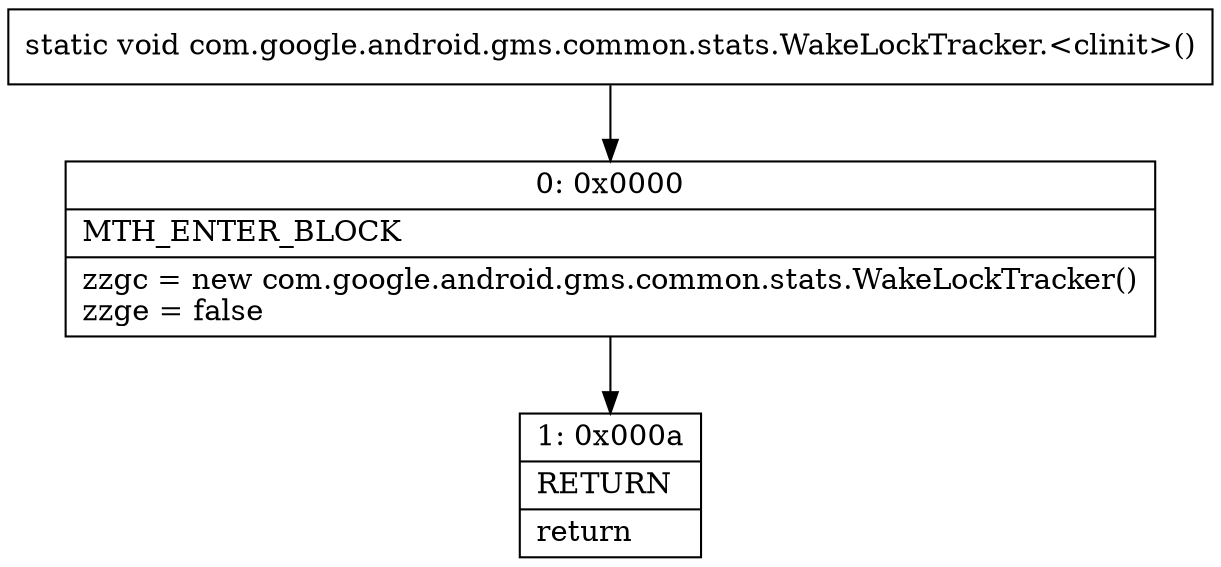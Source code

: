 digraph "CFG forcom.google.android.gms.common.stats.WakeLockTracker.\<clinit\>()V" {
Node_0 [shape=record,label="{0\:\ 0x0000|MTH_ENTER_BLOCK\l|zzgc = new com.google.android.gms.common.stats.WakeLockTracker()\lzzge = false\l}"];
Node_1 [shape=record,label="{1\:\ 0x000a|RETURN\l|return\l}"];
MethodNode[shape=record,label="{static void com.google.android.gms.common.stats.WakeLockTracker.\<clinit\>() }"];
MethodNode -> Node_0;
Node_0 -> Node_1;
}

